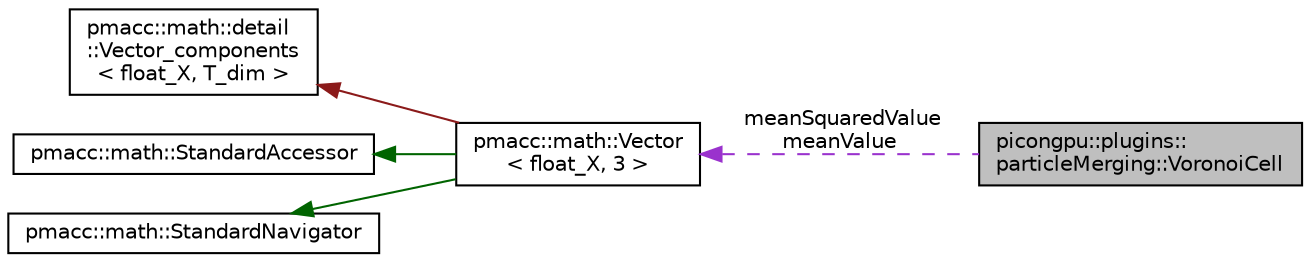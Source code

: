 digraph "picongpu::plugins::particleMerging::VoronoiCell"
{
 // LATEX_PDF_SIZE
  edge [fontname="Helvetica",fontsize="10",labelfontname="Helvetica",labelfontsize="10"];
  node [fontname="Helvetica",fontsize="10",shape=record];
  rankdir="LR";
  Node1 [label="picongpu::plugins::\lparticleMerging::VoronoiCell",height=0.2,width=0.4,color="black", fillcolor="grey75", style="filled", fontcolor="black",tooltip="Represents a Voronoi cell."];
  Node2 -> Node1 [dir="back",color="darkorchid3",fontsize="10",style="dashed",label=" meanSquaredValue\nmeanValue" ,fontname="Helvetica"];
  Node2 [label="pmacc::math::Vector\l\< float_X, 3 \>",height=0.2,width=0.4,color="black", fillcolor="white", style="filled",URL="$structpmacc_1_1math_1_1_vector.html",tooltip=" "];
  Node3 -> Node2 [dir="back",color="firebrick4",fontsize="10",style="solid",fontname="Helvetica"];
  Node3 [label="pmacc::math::detail\l::Vector_components\l\< float_X, T_dim \>",height=0.2,width=0.4,color="black", fillcolor="white", style="filled",URL="$structpmacc_1_1math_1_1detail_1_1_vector__components.html",tooltip=" "];
  Node4 -> Node2 [dir="back",color="darkgreen",fontsize="10",style="solid",fontname="Helvetica"];
  Node4 [label="pmacc::math::StandardAccessor",height=0.2,width=0.4,color="black", fillcolor="white", style="filled",URL="$structpmacc_1_1math_1_1_standard_accessor.html",tooltip=" "];
  Node5 -> Node2 [dir="back",color="darkgreen",fontsize="10",style="solid",fontname="Helvetica"];
  Node5 [label="pmacc::math::StandardNavigator",height=0.2,width=0.4,color="black", fillcolor="white", style="filled",URL="$structpmacc_1_1math_1_1_standard_navigator.html",tooltip=" "];
}
